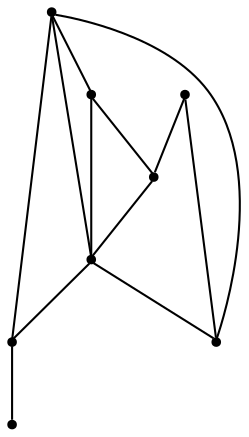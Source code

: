 graph {
  node [shape=point,comment="{\"directed\":false,\"doi\":\"10.1007/978-3-319-27261-0_14\",\"figure\":\"1 (4)\"}"]

  v0 [pos="1255.3708086863098,338.67087780535775"]
  v1 [pos="1255.3708086863098,278.6660213223827"]
  v2 [pos="1225.3671225028957,428.6840125925513"]
  v3 [pos="1105.346909165317,428.6840125925513"]
  v4 [pos="1165.3606403739152,368.67941046012976"]
  v5 [pos="1195.364390145747,278.66602132238273"]
  v6 [pos="1135.3548875669258,278.6660213223827"]
  v7 [pos="1105.346909165317,338.67087780535775"]

  v0 -- v1 [id="-1",pos="1255.3708086863098,338.67087780535775 1255.3708086863098,278.6660213223827 1255.3708086863098,278.6660213223827 1255.3708086863098,278.6660213223827"]
  v3 -- v7 [id="-2",pos="1105.346909165317,428.6840125925513 1105.346909165317,338.67087780535775 1105.346909165317,338.67087780535775 1105.346909165317,338.67087780535775"]
  v7 -- v4 [id="-3",pos="1105.346909165317,338.67087780535775 1165.3606403739152,368.67941046012976 1165.3606403739152,368.67941046012976 1165.3606403739152,368.67941046012976"]
  v6 -- v7 [id="-4",pos="1135.3548875669258,278.6660213223827 1105.346909165317,338.67087780535775 1105.346909165317,338.67087780535775 1105.346909165317,338.67087780535775"]
  v6 -- v5 [id="-5",pos="1135.3548875669258,278.6660213223827 1195.364390145747,278.66602132238273 1195.364390145747,278.66602132238273 1195.364390145747,278.66602132238273"]
  v4 -- v0 [id="-6",pos="1165.3606403739152,368.67941046012976 1255.3708086863098,338.67087780535775 1255.3708086863098,338.67087780535775 1255.3708086863098,338.67087780535775"]
  v4 -- v5 [id="-7",pos="1165.3606403739152,368.67941046012976 1195.364390145747,278.66602132238273 1195.364390145747,278.66602132238273 1195.364390145747,278.66602132238273"]
  v4 -- v3 [id="-8",pos="1165.3606403739152,368.67941046012976 1105.346909165317,428.6840125925513 1105.346909165317,428.6840125925513 1105.346909165317,428.6840125925513"]
  v2 -- v5 [id="-9",pos="1225.3671225028957,428.6840125925513 1195.364390145747,278.66602132238273 1195.364390145747,278.66602132238273 1195.364390145747,278.66602132238273"]
  v2 -- v4 [id="-10",pos="1225.3671225028957,428.6840125925513 1165.3606403739152,368.67941046012976 1165.3606403739152,368.67941046012976 1165.3606403739152,368.67941046012976"]
  v2 -- v3 [id="-11",pos="1225.3671225028957,428.6840125925513 1105.346909165317,428.6840125925513 1105.346909165317,428.6840125925513 1105.346909165317,428.6840125925513"]
  v2 -- v0 [id="-12",pos="1225.3671225028957,428.6840125925513 1255.3708086863098,338.67087780535775 1255.3708086863098,338.67087780535775 1255.3708086863098,338.67087780535775"]
}